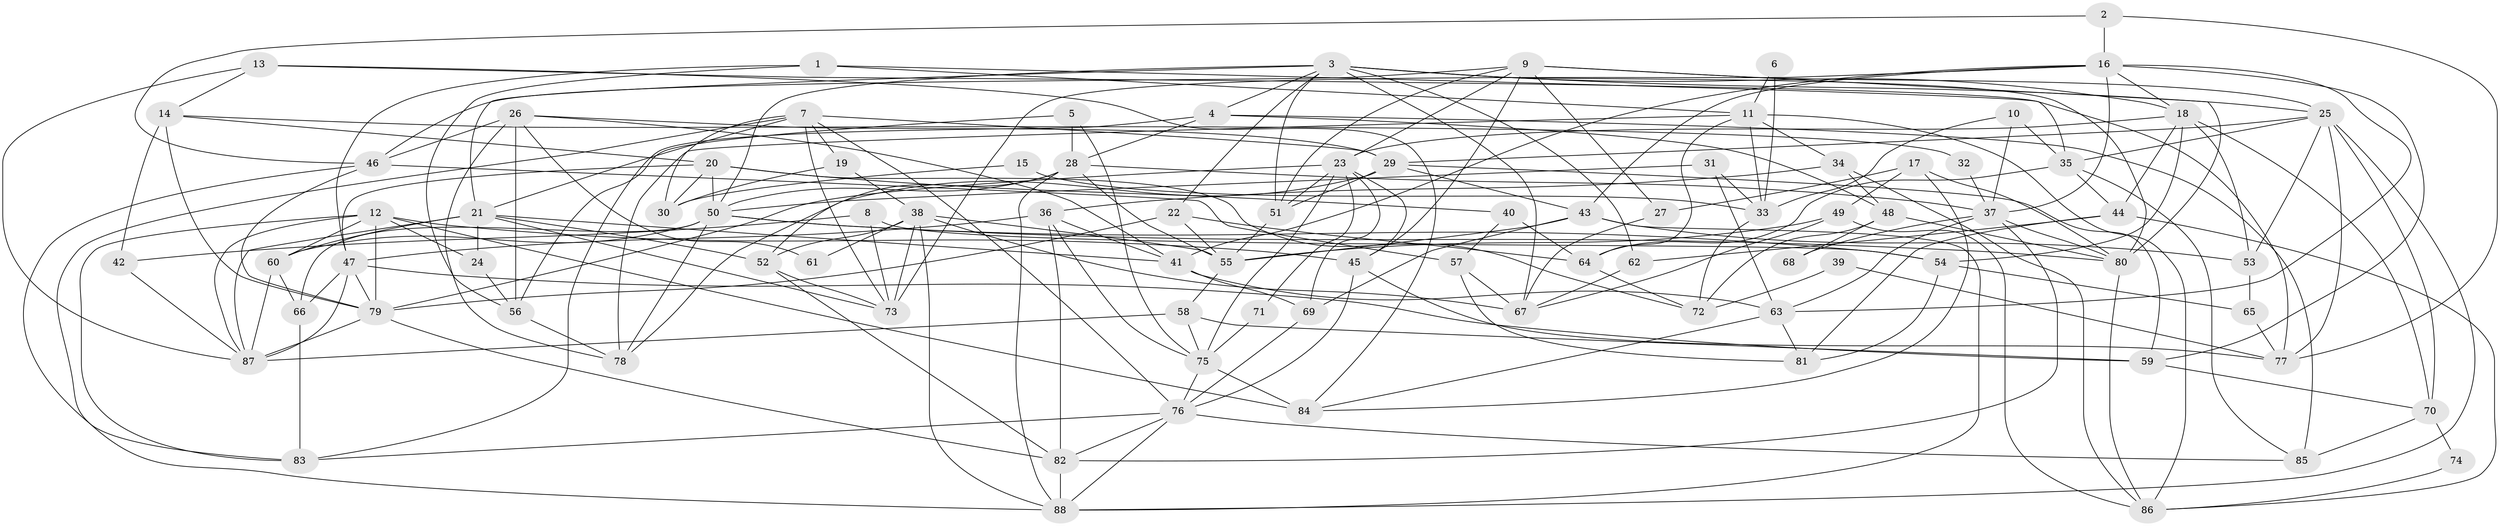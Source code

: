 // original degree distribution, {6: 0.1232876712328767, 4: 0.2465753424657534, 3: 0.2945205479452055, 10: 0.00684931506849315, 2: 0.136986301369863, 5: 0.1506849315068493, 8: 0.00684931506849315, 7: 0.03424657534246575}
// Generated by graph-tools (version 1.1) at 2025/37/03/04/25 23:37:07]
// undirected, 88 vertices, 225 edges
graph export_dot {
  node [color=gray90,style=filled];
  1;
  2;
  3;
  4;
  5;
  6;
  7;
  8;
  9;
  10;
  11;
  12;
  13;
  14;
  15;
  16;
  17;
  18;
  19;
  20;
  21;
  22;
  23;
  24;
  25;
  26;
  27;
  28;
  29;
  30;
  31;
  32;
  33;
  34;
  35;
  36;
  37;
  38;
  39;
  40;
  41;
  42;
  43;
  44;
  45;
  46;
  47;
  48;
  49;
  50;
  51;
  52;
  53;
  54;
  55;
  56;
  57;
  58;
  59;
  60;
  61;
  62;
  63;
  64;
  65;
  66;
  67;
  68;
  69;
  70;
  71;
  72;
  73;
  74;
  75;
  76;
  77;
  78;
  79;
  80;
  81;
  82;
  83;
  84;
  85;
  86;
  87;
  88;
  1 -- 11 [weight=1.0];
  1 -- 35 [weight=1.0];
  1 -- 47 [weight=1.0];
  1 -- 56 [weight=1.0];
  2 -- 16 [weight=1.0];
  2 -- 46 [weight=1.0];
  2 -- 77 [weight=1.0];
  3 -- 4 [weight=1.0];
  3 -- 18 [weight=1.0];
  3 -- 21 [weight=1.0];
  3 -- 22 [weight=1.0];
  3 -- 25 [weight=1.0];
  3 -- 50 [weight=1.0];
  3 -- 51 [weight=1.0];
  3 -- 62 [weight=1.0];
  3 -- 67 [weight=1.0];
  3 -- 80 [weight=1.0];
  4 -- 28 [weight=1.0];
  4 -- 48 [weight=1.0];
  4 -- 83 [weight=1.0];
  4 -- 85 [weight=1.0];
  5 -- 28 [weight=1.0];
  5 -- 56 [weight=1.0];
  5 -- 75 [weight=1.0];
  6 -- 11 [weight=1.0];
  6 -- 33 [weight=1.0];
  7 -- 19 [weight=1.0];
  7 -- 21 [weight=1.0];
  7 -- 29 [weight=1.0];
  7 -- 30 [weight=1.0];
  7 -- 73 [weight=1.0];
  7 -- 76 [weight=1.0];
  7 -- 88 [weight=1.0];
  8 -- 42 [weight=1.0];
  8 -- 54 [weight=1.0];
  8 -- 73 [weight=1.0];
  9 -- 23 [weight=1.0];
  9 -- 25 [weight=1.0];
  9 -- 27 [weight=2.0];
  9 -- 45 [weight=1.0];
  9 -- 46 [weight=1.0];
  9 -- 51 [weight=1.0];
  9 -- 80 [weight=1.0];
  10 -- 33 [weight=1.0];
  10 -- 35 [weight=1.0];
  10 -- 37 [weight=1.0];
  11 -- 33 [weight=1.0];
  11 -- 34 [weight=1.0];
  11 -- 64 [weight=1.0];
  11 -- 78 [weight=1.0];
  11 -- 86 [weight=1.0];
  12 -- 24 [weight=2.0];
  12 -- 45 [weight=1.0];
  12 -- 60 [weight=1.0];
  12 -- 79 [weight=1.0];
  12 -- 83 [weight=1.0];
  12 -- 84 [weight=1.0];
  12 -- 87 [weight=1.0];
  13 -- 14 [weight=1.0];
  13 -- 77 [weight=1.0];
  13 -- 84 [weight=1.0];
  13 -- 87 [weight=1.0];
  14 -- 20 [weight=1.0];
  14 -- 32 [weight=1.0];
  14 -- 42 [weight=2.0];
  14 -- 79 [weight=1.0];
  15 -- 30 [weight=1.0];
  15 -- 33 [weight=1.0];
  16 -- 18 [weight=1.0];
  16 -- 37 [weight=1.0];
  16 -- 41 [weight=1.0];
  16 -- 43 [weight=1.0];
  16 -- 59 [weight=1.0];
  16 -- 63 [weight=1.0];
  16 -- 73 [weight=1.0];
  17 -- 27 [weight=1.0];
  17 -- 49 [weight=1.0];
  17 -- 80 [weight=1.0];
  17 -- 84 [weight=1.0];
  18 -- 23 [weight=1.0];
  18 -- 44 [weight=1.0];
  18 -- 53 [weight=1.0];
  18 -- 54 [weight=1.0];
  18 -- 70 [weight=1.0];
  19 -- 30 [weight=1.0];
  19 -- 38 [weight=1.0];
  20 -- 30 [weight=1.0];
  20 -- 40 [weight=1.0];
  20 -- 47 [weight=1.0];
  20 -- 50 [weight=1.0];
  20 -- 72 [weight=1.0];
  21 -- 24 [weight=1.0];
  21 -- 41 [weight=1.0];
  21 -- 52 [weight=1.0];
  21 -- 60 [weight=1.0];
  21 -- 73 [weight=1.0];
  21 -- 87 [weight=1.0];
  22 -- 55 [weight=1.0];
  22 -- 64 [weight=2.0];
  22 -- 79 [weight=1.0];
  23 -- 45 [weight=1.0];
  23 -- 51 [weight=1.0];
  23 -- 69 [weight=1.0];
  23 -- 71 [weight=1.0];
  23 -- 75 [weight=1.0];
  23 -- 79 [weight=1.0];
  24 -- 56 [weight=1.0];
  25 -- 29 [weight=2.0];
  25 -- 35 [weight=1.0];
  25 -- 53 [weight=1.0];
  25 -- 70 [weight=1.0];
  25 -- 77 [weight=1.0];
  25 -- 88 [weight=1.0];
  26 -- 29 [weight=1.0];
  26 -- 41 [weight=1.0];
  26 -- 46 [weight=2.0];
  26 -- 56 [weight=1.0];
  26 -- 61 [weight=1.0];
  26 -- 78 [weight=1.0];
  27 -- 67 [weight=1.0];
  28 -- 37 [weight=2.0];
  28 -- 50 [weight=1.0];
  28 -- 52 [weight=1.0];
  28 -- 55 [weight=1.0];
  28 -- 88 [weight=1.0];
  29 -- 43 [weight=1.0];
  29 -- 51 [weight=1.0];
  29 -- 59 [weight=1.0];
  29 -- 78 [weight=1.0];
  31 -- 33 [weight=1.0];
  31 -- 50 [weight=1.0];
  31 -- 63 [weight=1.0];
  32 -- 37 [weight=1.0];
  33 -- 72 [weight=1.0];
  34 -- 36 [weight=1.0];
  34 -- 48 [weight=1.0];
  34 -- 86 [weight=1.0];
  35 -- 44 [weight=1.0];
  35 -- 64 [weight=1.0];
  35 -- 85 [weight=1.0];
  36 -- 41 [weight=1.0];
  36 -- 47 [weight=1.0];
  36 -- 75 [weight=1.0];
  36 -- 82 [weight=1.0];
  37 -- 63 [weight=1.0];
  37 -- 68 [weight=2.0];
  37 -- 80 [weight=1.0];
  37 -- 82 [weight=1.0];
  38 -- 52 [weight=1.0];
  38 -- 55 [weight=1.0];
  38 -- 61 [weight=1.0];
  38 -- 67 [weight=1.0];
  38 -- 73 [weight=1.0];
  38 -- 88 [weight=1.0];
  39 -- 72 [weight=1.0];
  39 -- 77 [weight=1.0];
  40 -- 57 [weight=1.0];
  40 -- 64 [weight=1.0];
  41 -- 63 [weight=1.0];
  41 -- 69 [weight=1.0];
  42 -- 87 [weight=1.0];
  43 -- 53 [weight=1.0];
  43 -- 55 [weight=1.0];
  43 -- 69 [weight=1.0];
  43 -- 88 [weight=1.0];
  44 -- 62 [weight=1.0];
  44 -- 81 [weight=1.0];
  44 -- 86 [weight=1.0];
  45 -- 76 [weight=1.0];
  45 -- 77 [weight=1.0];
  46 -- 57 [weight=1.0];
  46 -- 79 [weight=1.0];
  46 -- 83 [weight=1.0];
  47 -- 59 [weight=1.0];
  47 -- 66 [weight=1.0];
  47 -- 79 [weight=1.0];
  47 -- 87 [weight=1.0];
  48 -- 68 [weight=1.0];
  48 -- 72 [weight=1.0];
  48 -- 80 [weight=1.0];
  49 -- 55 [weight=1.0];
  49 -- 67 [weight=1.0];
  49 -- 86 [weight=1.0];
  50 -- 54 [weight=1.0];
  50 -- 60 [weight=1.0];
  50 -- 66 [weight=1.0];
  50 -- 78 [weight=1.0];
  50 -- 80 [weight=1.0];
  51 -- 55 [weight=1.0];
  52 -- 73 [weight=1.0];
  52 -- 82 [weight=1.0];
  53 -- 65 [weight=1.0];
  54 -- 65 [weight=1.0];
  54 -- 81 [weight=1.0];
  55 -- 58 [weight=1.0];
  56 -- 78 [weight=1.0];
  57 -- 67 [weight=1.0];
  57 -- 81 [weight=1.0];
  58 -- 59 [weight=1.0];
  58 -- 75 [weight=1.0];
  58 -- 87 [weight=1.0];
  59 -- 70 [weight=1.0];
  60 -- 66 [weight=1.0];
  60 -- 87 [weight=1.0];
  62 -- 67 [weight=1.0];
  63 -- 81 [weight=1.0];
  63 -- 84 [weight=1.0];
  64 -- 72 [weight=1.0];
  65 -- 77 [weight=1.0];
  66 -- 83 [weight=1.0];
  69 -- 76 [weight=1.0];
  70 -- 74 [weight=1.0];
  70 -- 85 [weight=1.0];
  71 -- 75 [weight=1.0];
  74 -- 86 [weight=1.0];
  75 -- 76 [weight=1.0];
  75 -- 84 [weight=2.0];
  76 -- 82 [weight=1.0];
  76 -- 83 [weight=1.0];
  76 -- 85 [weight=1.0];
  76 -- 88 [weight=1.0];
  79 -- 82 [weight=1.0];
  79 -- 87 [weight=1.0];
  80 -- 86 [weight=1.0];
  82 -- 88 [weight=1.0];
}
